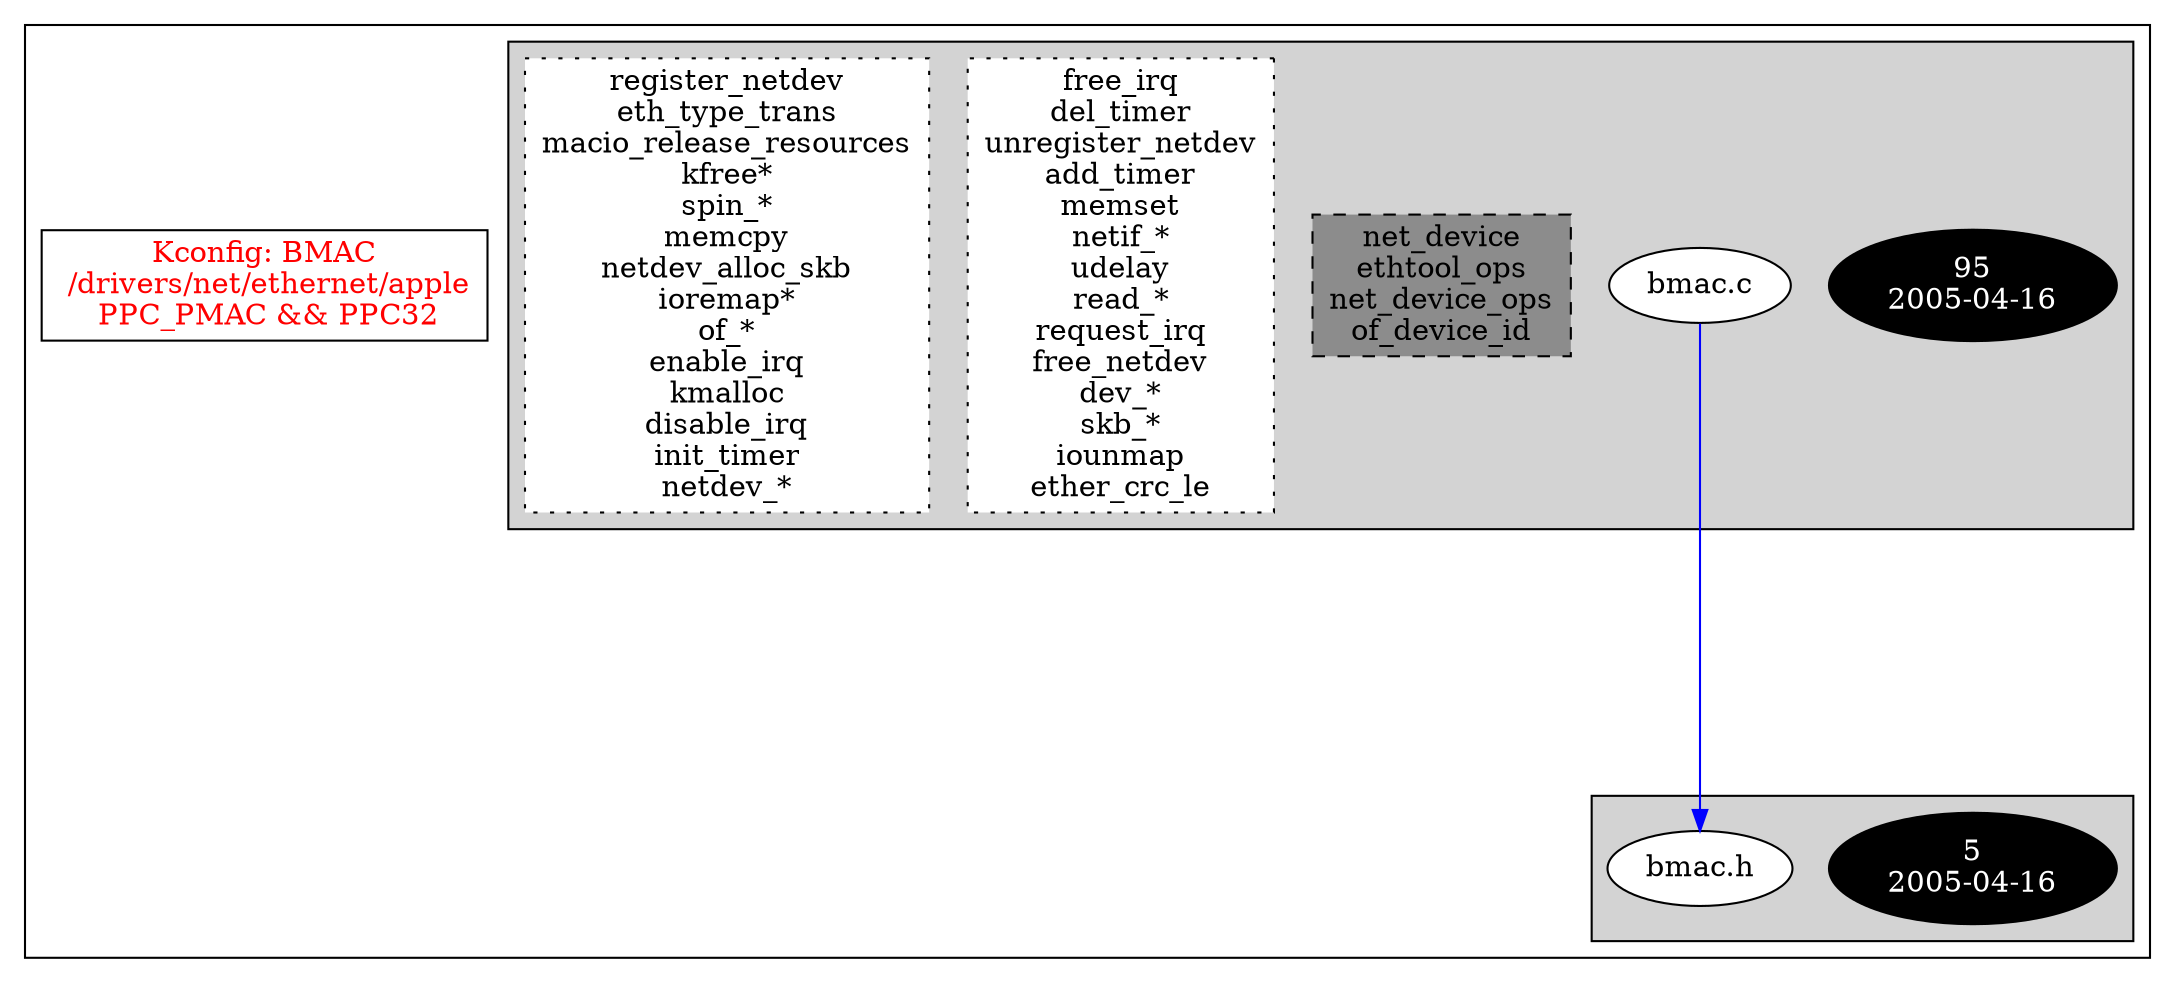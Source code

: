 digraph Driver {
	ranksep=2;
	splines=ortho;
	//Symbol: BMAC
	subgraph "cluster_BMAC"{
		subgraph "cluster_bmac.h" {
			style=filled
			"commit_bmac.h" [style=filled, fillcolor=black, fontcolor=white, label="5\n2005-04-16"];
			"bmac.h" [style=filled, fillcolor=white, fontcolor=black, label="bmac.h\n"];
		}
		subgraph "cluster_bmac.c" {
			style=filled
			"commit_bmac.c" [style=filled, fillcolor=black, fontcolor=white, label="95\n2005-04-16"];
			"bmac.c" [style=filled, fillcolor=white, fontcolor=black, label="bmac.c\n"];
			"structs-bmac.c" [style="filled,dashed" shape=box, fillcolor=grey55, fontcolor=black, label="net_device\nethtool_ops\nnet_device_ops\nof_device_id\n"];
			"funccall2-bmac.c" [style="filled,dotted" shape=box, fillcolor=white, fontcolor=black, label="free_irq\ndel_timer\nunregister_netdev\nadd_timer\nmemset\nnetif_*\nudelay\nread_*\nrequest_irq\nfree_netdev\ndev_*\nskb_*\niounmap\nether_crc_le\n"];
			"funccall1-bmac.c" [style="filled,dotted" shape=box, fillcolor=white, fontcolor=black, label="register_netdev\neth_type_trans\nmacio_release_resources\nkfree*\nspin_*\nmemcpy\nnetdev_alloc_skb\nioremap*\nof_*\nenable_irq\nkmalloc\ndisable_irq\ninit_timer\nnetdev_*\n"];
		}
		"K:BMAC" [label="Kconfig: BMAC\n /drivers/net/ethernet/apple\n  PPC_PMAC && PPC32 ", shape=box, fontcolor=red];
	}
"bmac.c" -> "bmac.h"[color=blue];
}
